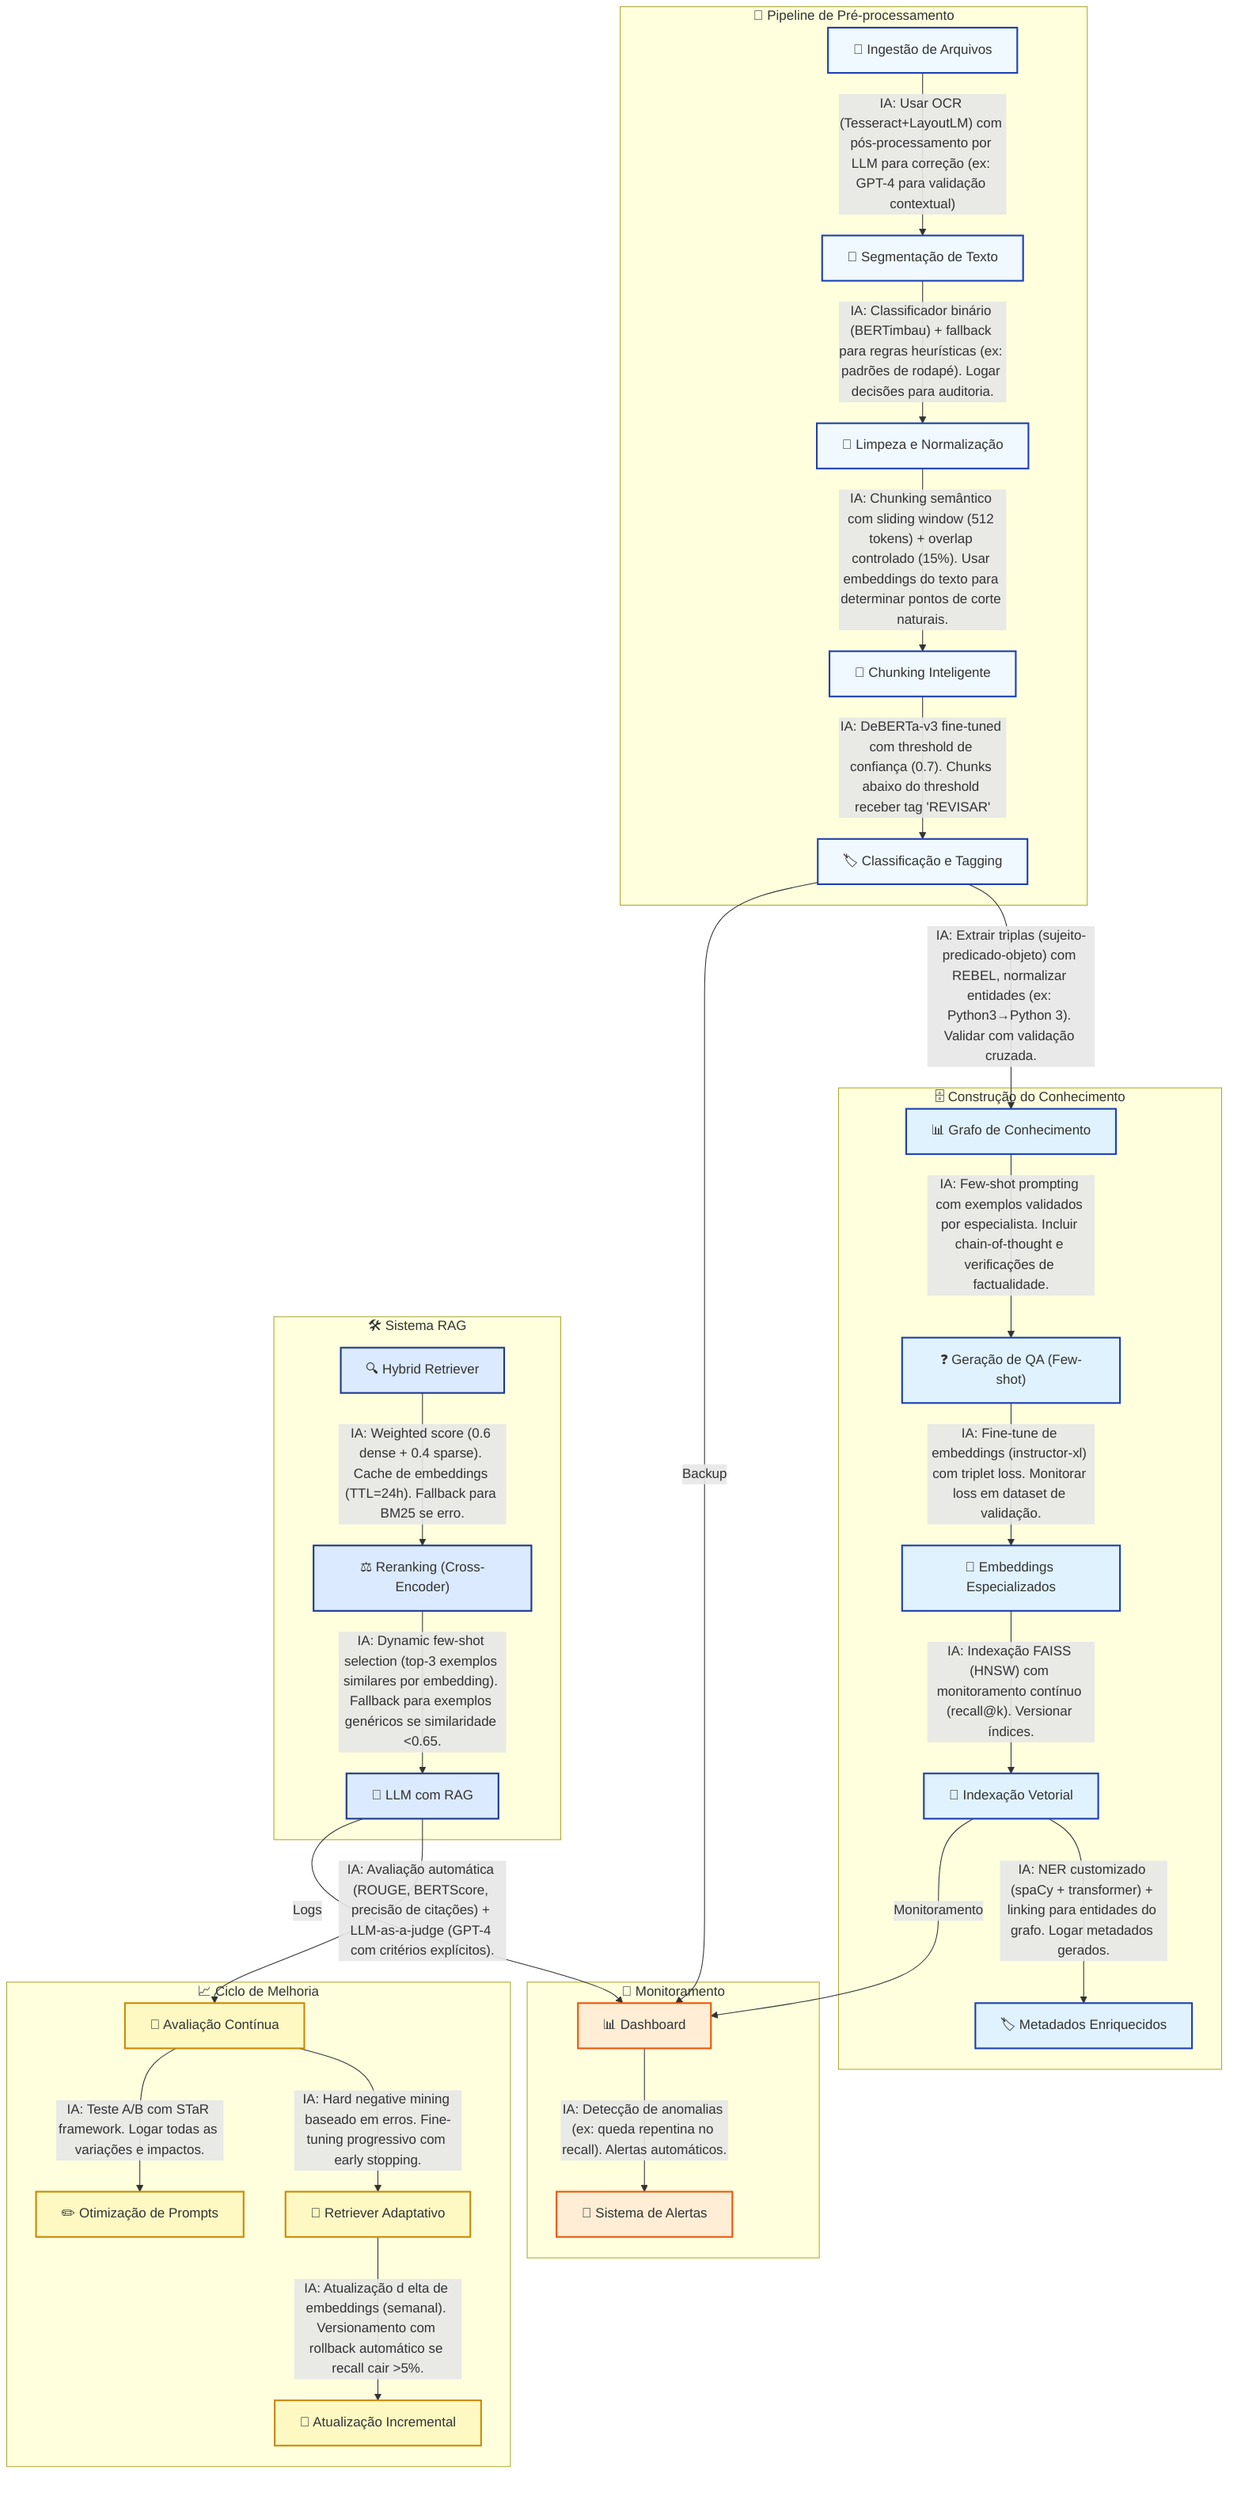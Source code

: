 graph TD
    subgraph "📁 Pipeline de Pré-processamento"
        A["📂 Ingestão de Arquivos"] -->|"IA: Usar OCR (Tesseract+LayoutLM) com pós-processamento por LLM para correção (ex: GPT-4 para validação contextual)"| B["📑 Segmentação de Texto"]
        
        B -->|"IA: Classificador binário (BERTimbau) + fallback para regras heurísticas (ex: padrões de rodapé). Logar decisões para auditoria."| C["🧹 Limpeza e Normalização"]
        
        C -->|"IA: Chunking semântico com sliding window (512 tokens) + overlap controlado (15%). Usar embeddings do texto para determinar pontos de corte naturais."| D["📏 Chunking Inteligente"]
        
        D -->|"IA: DeBERTa-v3 fine-tuned com threshold de confiança (0.7). Chunks abaixo do threshold receber tag 'REVISAR'"| E["🏷️ Classificação e Tagging"]
    end

    subgraph "🗄️ Construção do Conhecimento"
        E -->|"IA: Extrair triplas (sujeito-predicado-objeto) com REBEL, normalizar entidades (ex: Python3→Python 3). Validar com validação cruzada."| F["📊 Grafo de Conhecimento"]
        
        F -->|"IA: Few-shot prompting com exemplos validados por especialista. Incluir chain-of-thought e verificações de factualidade."| G["❓ Geração de QA (Few-shot)"]
        
        G -->|"IA: Fine-tune de embeddings (instructor-xl) com triplet loss. Monitorar loss em dataset de validação."| H["🔢 Embeddings Especializados"]
        
        H -->|"IA: Indexação FAISS (HNSW) com monitoramento contínuo (recall@k). Versionar índices."| I["📌 Indexação Vetorial"]
        
        I -->|"IA: NER customizado (spaCy + transformer) + linking para entidades do grafo. Logar metadados gerados."| J["🏷️ Metadados Enriquecidos"]
    end

    subgraph "🛠️ Sistema RAG"
        K["🔍 Hybrid Retriever"] -->|"IA: Weighted score (0.6 dense + 0.4 sparse). Cache de embeddings (TTL=24h). Fallback para BM25 se erro."| L["⚖️ Reranking (Cross-Encoder)"]
        
        L -->|"IA: Dynamic few-shot selection (top-3 exemplos similares por embedding). Fallback para exemplos genéricos se similaridade <0.65."| M["🧠 LLM com RAG"]
    end

    subgraph "📈 Ciclo de Melhoria"
        M -->|"IA: Avaliação automática (ROUGE, BERTScore, precisão de citações) + LLM-as-a-judge (GPT-4 com critérios explícitos)."| N["📝 Avaliação Contínua"]
        
        N -->|"IA: Hard negative mining baseado em erros. Fine-tuning progressivo com early stopping."| O["🔧 Retriever Adaptativo"]
        
        O -->|"IA: Atualização d elta de embeddings (semanal). Versionamento com rollback automático se recall cair >5%."| P["🔄 Atualização Incremental"]
        
        N -->|"IA: Teste A/B com STaR framework. Logar todas as variações e impactos."| Q["✏️ Otimização de Prompts"]
    end

    %% Novos Módulos Adicionados
    subgraph "🔎 Monitoramento"
        R["📊 Dashboard"] -->|"IA: Detecção de anomalias (ex: queda repentina no recall). Alertas automáticos."| S["🚨 Sistema de Alertas"]
    end

    %% Conexões Adicionais
    E -->|Backup| R
    I -->|Monitoramento| R
    M -->|Logs| R

    %% Estilização
    classDef preprocess fill:#f0f9ff,stroke:#1e40af,stroke-width:2px;
    classDef knowledge fill:#e0f2fe,stroke:#1e40af,stroke-width:2px;
    classDef rag fill:#dbeafe,stroke:#1e3a8a,stroke-width:2px;
    classDef eval fill:#fef9c3,stroke:#ca8a04,stroke-width:2px;
    classDef monitor fill:#ffedd5,stroke:#ea580c,stroke-width:2px;

    class A,B,C,D,E preprocess;
    class F,G,H,I,J knowledge;
    class K,L,M rag;
    class N,O,P,Q eval;
    class R,S monitor;